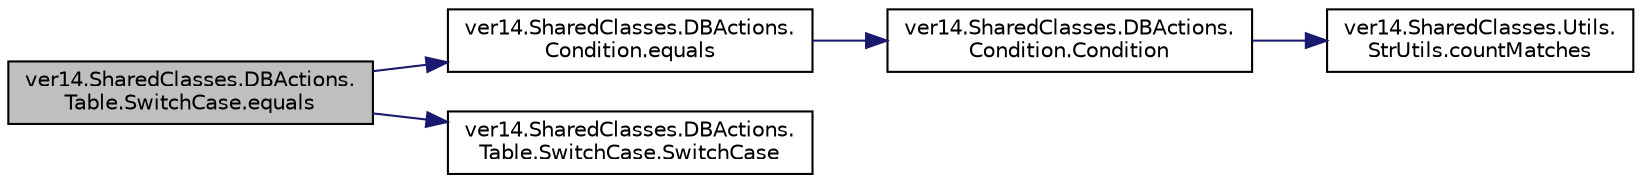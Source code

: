 digraph "ver14.SharedClasses.DBActions.Table.SwitchCase.equals"
{
 // LATEX_PDF_SIZE
  edge [fontname="Helvetica",fontsize="10",labelfontname="Helvetica",labelfontsize="10"];
  node [fontname="Helvetica",fontsize="10",shape=record];
  rankdir="LR";
  Node1 [label="ver14.SharedClasses.DBActions.\lTable.SwitchCase.equals",height=0.2,width=0.4,color="black", fillcolor="grey75", style="filled", fontcolor="black",tooltip=" "];
  Node1 -> Node2 [color="midnightblue",fontsize="10",style="solid",fontname="Helvetica"];
  Node2 [label="ver14.SharedClasses.DBActions.\lCondition.equals",height=0.2,width=0.4,color="black", fillcolor="white", style="filled",URL="$classver14_1_1_shared_classes_1_1_d_b_actions_1_1_condition.html#a188caecd391753bd20e0b5bb178c9f6b",tooltip=" "];
  Node2 -> Node3 [color="midnightblue",fontsize="10",style="solid",fontname="Helvetica"];
  Node3 [label="ver14.SharedClasses.DBActions.\lCondition.Condition",height=0.2,width=0.4,color="black", fillcolor="white", style="filled",URL="$classver14_1_1_shared_classes_1_1_d_b_actions_1_1_condition.html#a91cd770e74b27d93bbd19f1d81e09ed5",tooltip=" "];
  Node3 -> Node4 [color="midnightblue",fontsize="10",style="solid",fontname="Helvetica"];
  Node4 [label="ver14.SharedClasses.Utils.\lStrUtils.countMatches",height=0.2,width=0.4,color="black", fillcolor="white", style="filled",URL="$classver14_1_1_shared_classes_1_1_utils_1_1_str_utils.html#a48d52987196416871f7188bb1f0736bc",tooltip=" "];
  Node1 -> Node5 [color="midnightblue",fontsize="10",style="solid",fontname="Helvetica"];
  Node5 [label="ver14.SharedClasses.DBActions.\lTable.SwitchCase.SwitchCase",height=0.2,width=0.4,color="black", fillcolor="white", style="filled",URL="$classver14_1_1_shared_classes_1_1_d_b_actions_1_1_table_1_1_switch_case.html#a0b61d6f628484a47139fede9e2f2b838",tooltip=" "];
}
